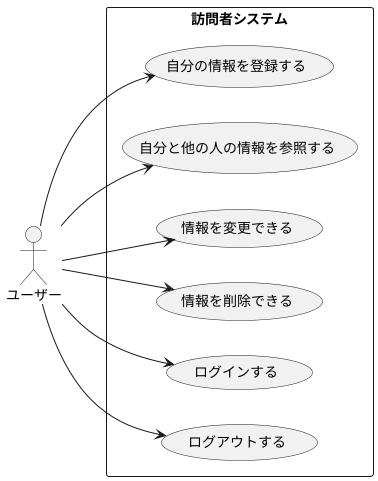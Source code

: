 @startuml
left to right direction
actor "ユーザー" as fc
rectangle 訪問者システム {
  usecase "自分の情報を登録する" as UC1
  usecase "自分と他の人の情報を参照する" as UC2
  usecase "情報を変更できる" as UC3
  usecase "情報を削除できる" as UC4
  usecase "ログインする" as UC5
  usecase "ログアウトする" as UC6
}
fc --> UC1
fc --> UC2
fc --> UC3
fc --> UC4
fc --> UC5
fc --> UC6
@enduml
